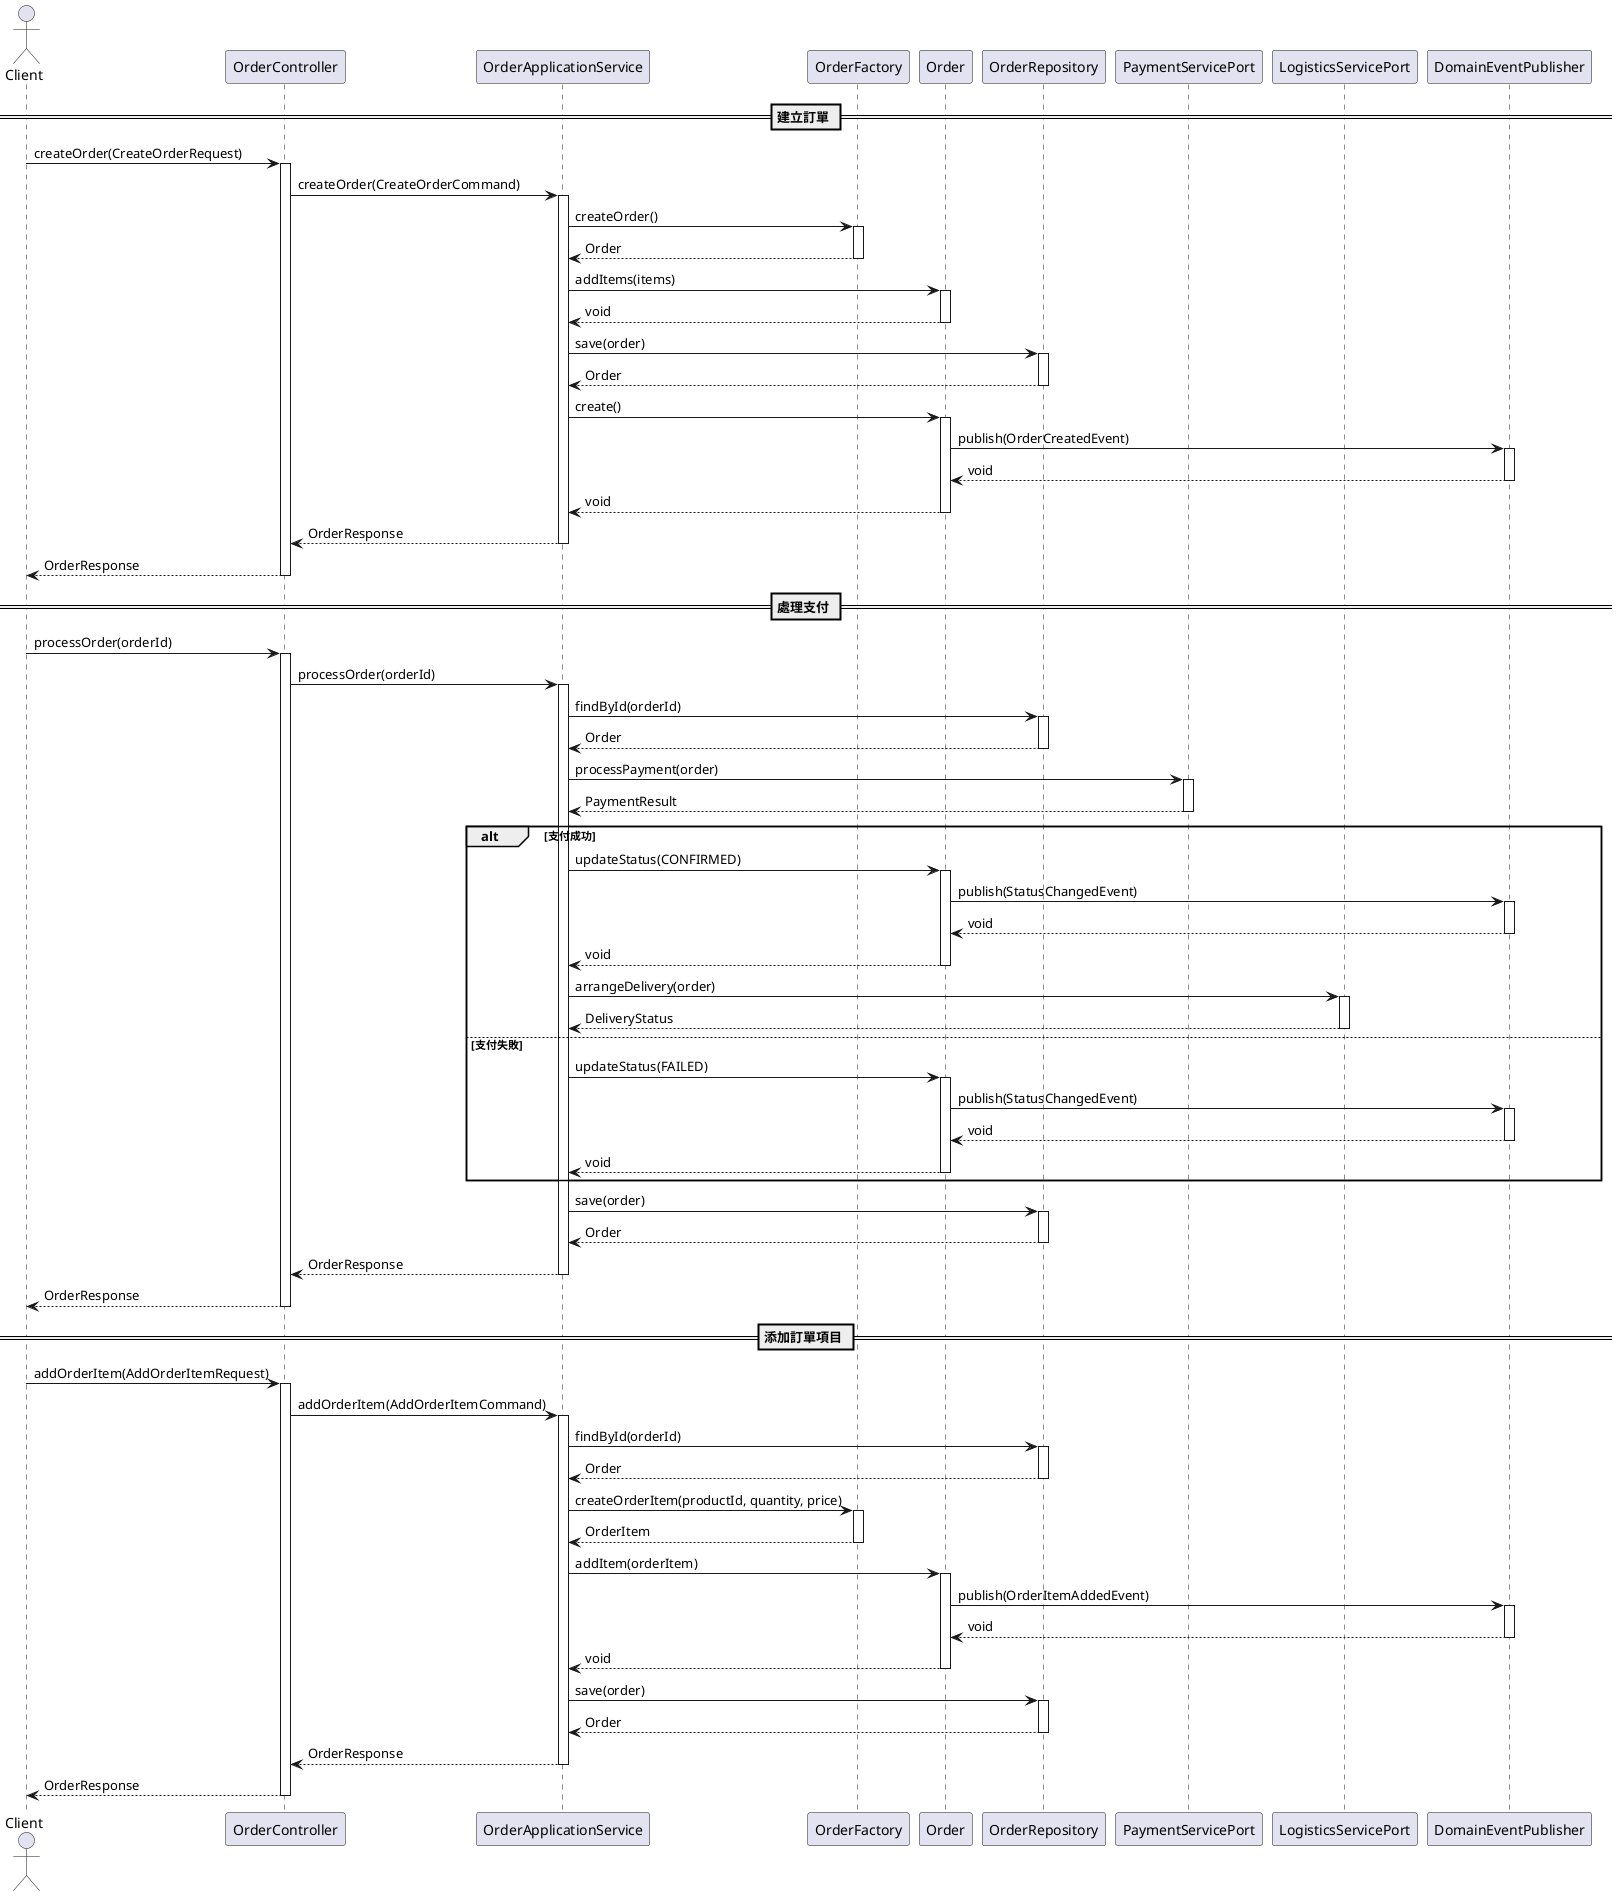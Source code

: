 @startuml 訂單處理時序圖
skinparam responseMessageBelowArrow true

actor "Client" as C
participant "OrderController" as OC
participant "OrderApplicationService" as OAS
participant "OrderFactory" as OF
participant "Order" as O
participant "OrderRepository" as OR
participant "PaymentServicePort" as PSP
participant "LogisticsServicePort" as LSP
participant "DomainEventPublisher" as DEP

== 建立訂單 ==
C -> OC: createOrder(CreateOrderRequest)
activate OC

OC -> OAS: createOrder(CreateOrderCommand)
activate OAS

OAS -> OF: createOrder()
activate OF
OF --> OAS: Order
deactivate OF

OAS -> O: addItems(items)
activate O
O --> OAS: void
deactivate O

OAS -> OR: save(order)
activate OR
OR --> OAS: Order
deactivate OR

OAS -> O: create()
activate O
O -> DEP: publish(OrderCreatedEvent)
activate DEP
DEP --> O: void
deactivate DEP
O --> OAS: void
deactivate O

OAS --> OC: OrderResponse
deactivate OAS

OC --> C: OrderResponse
deactivate OC

== 處理支付 ==
C -> OC: processOrder(orderId)
activate OC

OC -> OAS: processOrder(orderId)
activate OAS

OAS -> OR: findById(orderId)
activate OR
OR --> OAS: Order
deactivate OR

OAS -> PSP: processPayment(order)
activate PSP
PSP --> OAS: PaymentResult
deactivate PSP

alt 支付成功
    OAS -> O: updateStatus(CONFIRMED)
    activate O
    O -> DEP: publish(StatusChangedEvent)
    activate DEP
    DEP --> O: void
    deactivate DEP
    O --> OAS: void
    deactivate O
    
    OAS -> LSP: arrangeDelivery(order)
    activate LSP
    LSP --> OAS: DeliveryStatus
    deactivate LSP
else 支付失敗
    OAS -> O: updateStatus(FAILED)
    activate O
    O -> DEP: publish(StatusChangedEvent)
    activate DEP
    DEP --> O: void
    deactivate DEP
    O --> OAS: void
    deactivate O
end

OAS -> OR: save(order)
activate OR
OR --> OAS: Order
deactivate OR

OAS --> OC: OrderResponse
deactivate OAS

OC --> C: OrderResponse
deactivate OC

== 添加訂單項目 ==
C -> OC: addOrderItem(AddOrderItemRequest)
activate OC

OC -> OAS: addOrderItem(AddOrderItemCommand)
activate OAS

OAS -> OR: findById(orderId)
activate OR
OR --> OAS: Order
deactivate OR

OAS -> OF: createOrderItem(productId, quantity, price)
activate OF
OF --> OAS: OrderItem
deactivate OF

OAS -> O: addItem(orderItem)
activate O
O -> DEP: publish(OrderItemAddedEvent)
activate DEP
DEP --> O: void
deactivate DEP
O --> OAS: void
deactivate O

OAS -> OR: save(order)
activate OR
OR --> OAS: Order
deactivate OR

OAS --> OC: OrderResponse
deactivate OAS

OC --> C: OrderResponse
deactivate OC

@enduml